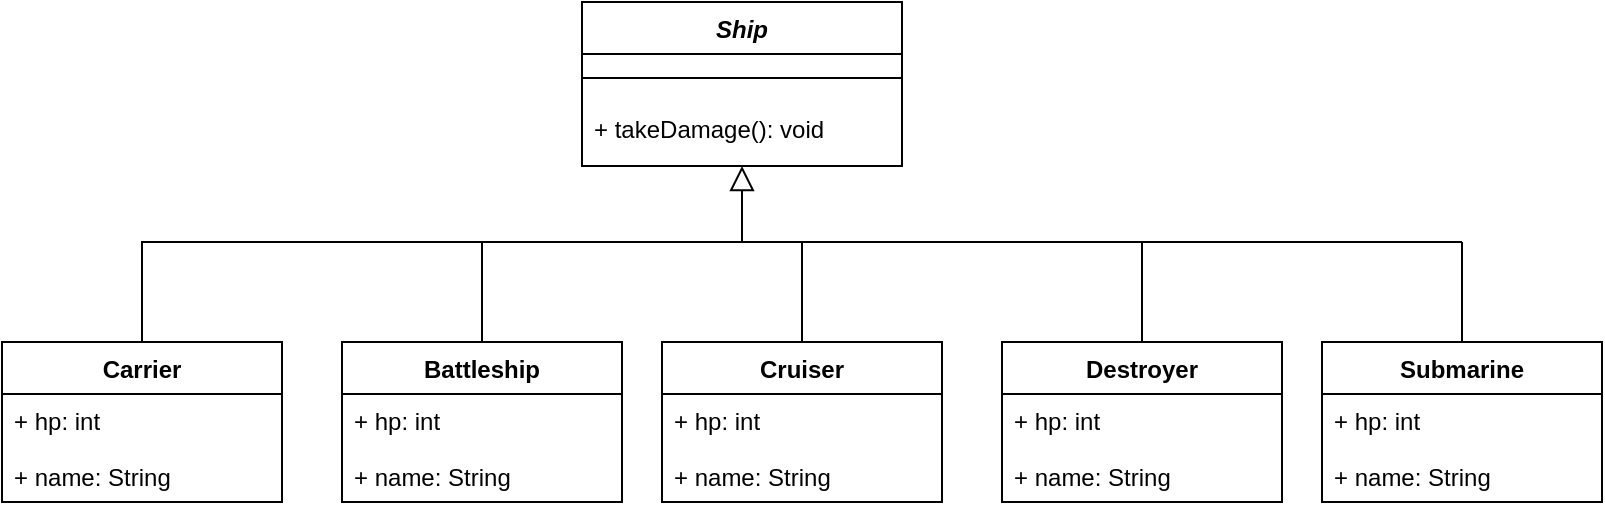 <mxfile version="18.2.0" type="device"><diagram id="N6se9m9aNb1RRGeBnHaX" name="Page-1"><mxGraphModel dx="1042" dy="608" grid="1" gridSize="10" guides="1" tooltips="1" connect="1" arrows="1" fold="1" page="1" pageScale="1" pageWidth="850" pageHeight="1100" math="0" shadow="0"><root><mxCell id="0"/><mxCell id="1" parent="0"/><mxCell id="HYfTPrruRy0tFlVmcsHj-1" value="Ship" style="swimlane;fontStyle=3;align=center;verticalAlign=top;childLayout=stackLayout;horizontal=1;startSize=26;horizontalStack=0;resizeParent=1;resizeParentMax=0;resizeLast=0;collapsible=1;marginBottom=0;" vertex="1" parent="1"><mxGeometry x="320" y="60" width="160" height="82" as="geometry"><mxRectangle x="300" y="80" width="60" height="26" as="alternateBounds"/></mxGeometry></mxCell><mxCell id="HYfTPrruRy0tFlVmcsHj-3" value="" style="line;strokeWidth=1;fillColor=none;align=left;verticalAlign=middle;spacingTop=-1;spacingLeft=3;spacingRight=3;rotatable=0;labelPosition=right;points=[];portConstraint=eastwest;" vertex="1" parent="HYfTPrruRy0tFlVmcsHj-1"><mxGeometry y="26" width="160" height="24" as="geometry"/></mxCell><mxCell id="HYfTPrruRy0tFlVmcsHj-4" value="+ takeDamage(): void" style="text;strokeColor=none;fillColor=none;align=left;verticalAlign=top;spacingLeft=4;spacingRight=4;overflow=hidden;rotatable=0;points=[[0,0.5],[1,0.5]];portConstraint=eastwest;" vertex="1" parent="HYfTPrruRy0tFlVmcsHj-1"><mxGeometry y="50" width="160" height="32" as="geometry"/></mxCell><mxCell id="HYfTPrruRy0tFlVmcsHj-27" style="edgeStyle=orthogonalEdgeStyle;rounded=0;orthogonalLoop=1;jettySize=auto;html=1;exitX=0.5;exitY=0;exitDx=0;exitDy=0;entryX=0.5;entryY=1;entryDx=0;entryDy=0;endArrow=block;endFill=0;startSize=6;endSize=10;" edge="1" parent="1" source="HYfTPrruRy0tFlVmcsHj-5" target="HYfTPrruRy0tFlVmcsHj-1"><mxGeometry relative="1" as="geometry"><Array as="points"><mxPoint x="100" y="180"/><mxPoint x="400" y="180"/></Array></mxGeometry></mxCell><mxCell id="HYfTPrruRy0tFlVmcsHj-5" value="Carrier" style="swimlane;fontStyle=1;childLayout=stackLayout;horizontal=1;startSize=26;fillColor=none;horizontalStack=0;resizeParent=1;resizeParentMax=0;resizeLast=0;collapsible=1;marginBottom=0;" vertex="1" parent="1"><mxGeometry x="30" y="230" width="140" height="80" as="geometry"/></mxCell><mxCell id="HYfTPrruRy0tFlVmcsHj-6" value="+ hp: int&#xA;&#xA;+ name: String" style="text;strokeColor=none;fillColor=none;align=left;verticalAlign=top;spacingLeft=4;spacingRight=4;overflow=hidden;rotatable=0;points=[[0,0.5],[1,0.5]];portConstraint=eastwest;" vertex="1" parent="HYfTPrruRy0tFlVmcsHj-5"><mxGeometry y="26" width="140" height="54" as="geometry"/></mxCell><mxCell id="HYfTPrruRy0tFlVmcsHj-35" style="edgeStyle=orthogonalEdgeStyle;rounded=0;orthogonalLoop=1;jettySize=auto;html=1;exitX=0.5;exitY=0;exitDx=0;exitDy=0;endArrow=none;endFill=0;startSize=6;endSize=10;" edge="1" parent="1" source="HYfTPrruRy0tFlVmcsHj-18"><mxGeometry relative="1" as="geometry"><mxPoint x="760" y="180" as="targetPoint"/></mxGeometry></mxCell><mxCell id="HYfTPrruRy0tFlVmcsHj-18" value="Submarine" style="swimlane;fontStyle=1;childLayout=stackLayout;horizontal=1;startSize=26;fillColor=none;horizontalStack=0;resizeParent=1;resizeParentMax=0;resizeLast=0;collapsible=1;marginBottom=0;" vertex="1" parent="1"><mxGeometry x="690" y="230" width="140" height="80" as="geometry"/></mxCell><mxCell id="HYfTPrruRy0tFlVmcsHj-19" value="+ hp: int&#xA;&#xA;+ name: String" style="text;strokeColor=none;fillColor=none;align=left;verticalAlign=top;spacingLeft=4;spacingRight=4;overflow=hidden;rotatable=0;points=[[0,0.5],[1,0.5]];portConstraint=eastwest;" vertex="1" parent="HYfTPrruRy0tFlVmcsHj-18"><mxGeometry y="26" width="140" height="54" as="geometry"/></mxCell><mxCell id="HYfTPrruRy0tFlVmcsHj-36" style="edgeStyle=orthogonalEdgeStyle;rounded=0;orthogonalLoop=1;jettySize=auto;html=1;exitX=0.5;exitY=0;exitDx=0;exitDy=0;endArrow=none;endFill=0;startSize=6;endSize=10;" edge="1" parent="1" source="HYfTPrruRy0tFlVmcsHj-20"><mxGeometry relative="1" as="geometry"><mxPoint x="600" y="180" as="targetPoint"/></mxGeometry></mxCell><mxCell id="HYfTPrruRy0tFlVmcsHj-20" value="Destroyer" style="swimlane;fontStyle=1;childLayout=stackLayout;horizontal=1;startSize=26;fillColor=none;horizontalStack=0;resizeParent=1;resizeParentMax=0;resizeLast=0;collapsible=1;marginBottom=0;" vertex="1" parent="1"><mxGeometry x="530" y="230" width="140" height="80" as="geometry"/></mxCell><mxCell id="HYfTPrruRy0tFlVmcsHj-21" value="+ hp: int&#xA;&#xA;+ name: String" style="text;strokeColor=none;fillColor=none;align=left;verticalAlign=top;spacingLeft=4;spacingRight=4;overflow=hidden;rotatable=0;points=[[0,0.5],[1,0.5]];portConstraint=eastwest;" vertex="1" parent="HYfTPrruRy0tFlVmcsHj-20"><mxGeometry y="26" width="140" height="54" as="geometry"/></mxCell><mxCell id="HYfTPrruRy0tFlVmcsHj-37" style="edgeStyle=orthogonalEdgeStyle;rounded=0;orthogonalLoop=1;jettySize=auto;html=1;exitX=0.5;exitY=0;exitDx=0;exitDy=0;endArrow=none;endFill=0;startSize=6;endSize=10;" edge="1" parent="1" source="HYfTPrruRy0tFlVmcsHj-22"><mxGeometry relative="1" as="geometry"><mxPoint x="430" y="180" as="targetPoint"/></mxGeometry></mxCell><mxCell id="HYfTPrruRy0tFlVmcsHj-22" value="Cruiser" style="swimlane;fontStyle=1;childLayout=stackLayout;horizontal=1;startSize=26;fillColor=none;horizontalStack=0;resizeParent=1;resizeParentMax=0;resizeLast=0;collapsible=1;marginBottom=0;" vertex="1" parent="1"><mxGeometry x="360" y="230" width="140" height="80" as="geometry"/></mxCell><mxCell id="HYfTPrruRy0tFlVmcsHj-23" value="+ hp: int&#xA;&#xA;+ name: String" style="text;strokeColor=none;fillColor=none;align=left;verticalAlign=top;spacingLeft=4;spacingRight=4;overflow=hidden;rotatable=0;points=[[0,0.5],[1,0.5]];portConstraint=eastwest;" vertex="1" parent="HYfTPrruRy0tFlVmcsHj-22"><mxGeometry y="26" width="140" height="54" as="geometry"/></mxCell><mxCell id="HYfTPrruRy0tFlVmcsHj-33" style="edgeStyle=orthogonalEdgeStyle;rounded=0;orthogonalLoop=1;jettySize=auto;html=1;exitX=0.5;exitY=0;exitDx=0;exitDy=0;endArrow=none;endFill=0;startSize=6;endSize=10;" edge="1" parent="1" source="HYfTPrruRy0tFlVmcsHj-24"><mxGeometry relative="1" as="geometry"><mxPoint x="270" y="180" as="targetPoint"/></mxGeometry></mxCell><mxCell id="HYfTPrruRy0tFlVmcsHj-24" value="Battleship" style="swimlane;fontStyle=1;childLayout=stackLayout;horizontal=1;startSize=26;fillColor=none;horizontalStack=0;resizeParent=1;resizeParentMax=0;resizeLast=0;collapsible=1;marginBottom=0;" vertex="1" parent="1"><mxGeometry x="200" y="230" width="140" height="80" as="geometry"/></mxCell><mxCell id="HYfTPrruRy0tFlVmcsHj-25" value="+ hp: int&#xA;&#xA;+ name: String" style="text;strokeColor=none;fillColor=none;align=left;verticalAlign=top;spacingLeft=4;spacingRight=4;overflow=hidden;rotatable=0;points=[[0,0.5],[1,0.5]];portConstraint=eastwest;" vertex="1" parent="HYfTPrruRy0tFlVmcsHj-24"><mxGeometry y="26" width="140" height="54" as="geometry"/></mxCell><mxCell id="HYfTPrruRy0tFlVmcsHj-34" value="" style="endArrow=none;html=1;rounded=0;startSize=6;endSize=10;" edge="1" parent="1"><mxGeometry width="50" height="50" relative="1" as="geometry"><mxPoint x="400" y="180" as="sourcePoint"/><mxPoint x="760" y="180" as="targetPoint"/></mxGeometry></mxCell></root></mxGraphModel></diagram></mxfile>